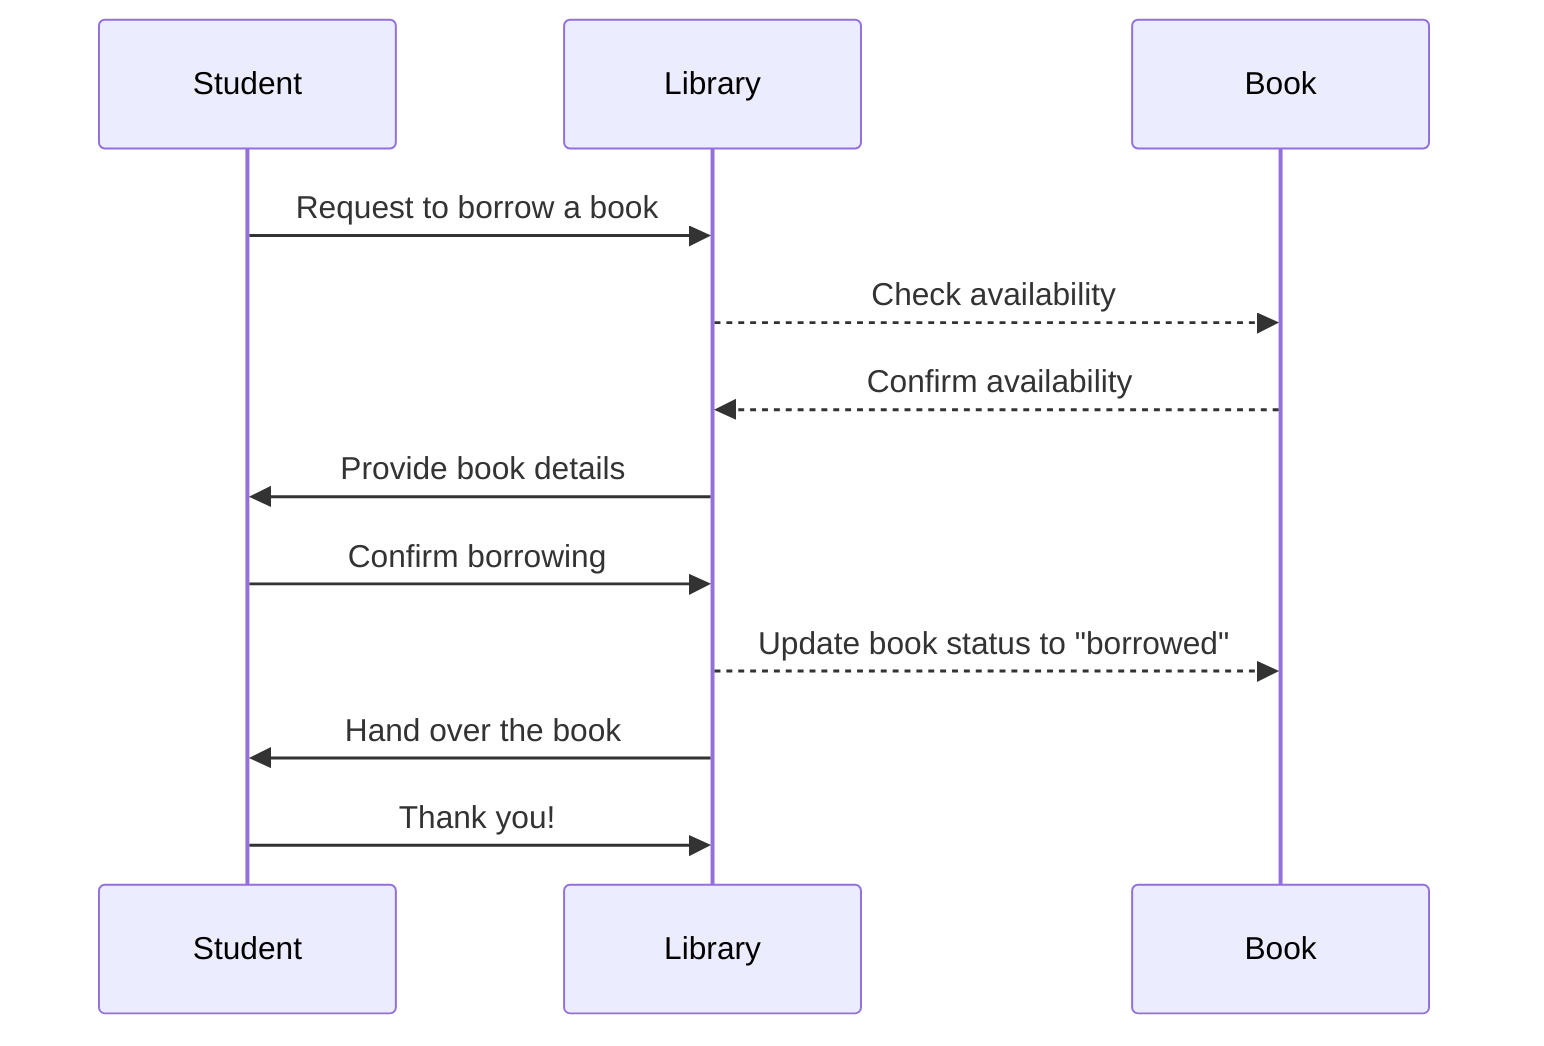 sequenceDiagram
    participant Student
    participant Library
    participant Book

    Student->>Library: Request to borrow a book
    Library-->>Book: Check availability
    Book-->>Library: Confirm availability
    Library->>Student: Provide book details
    Student->>Library: Confirm borrowing
    Library-->>Book: Update book status to "borrowed"
    Library->>Student: Hand over the book
    Student->>Library: Thank you!